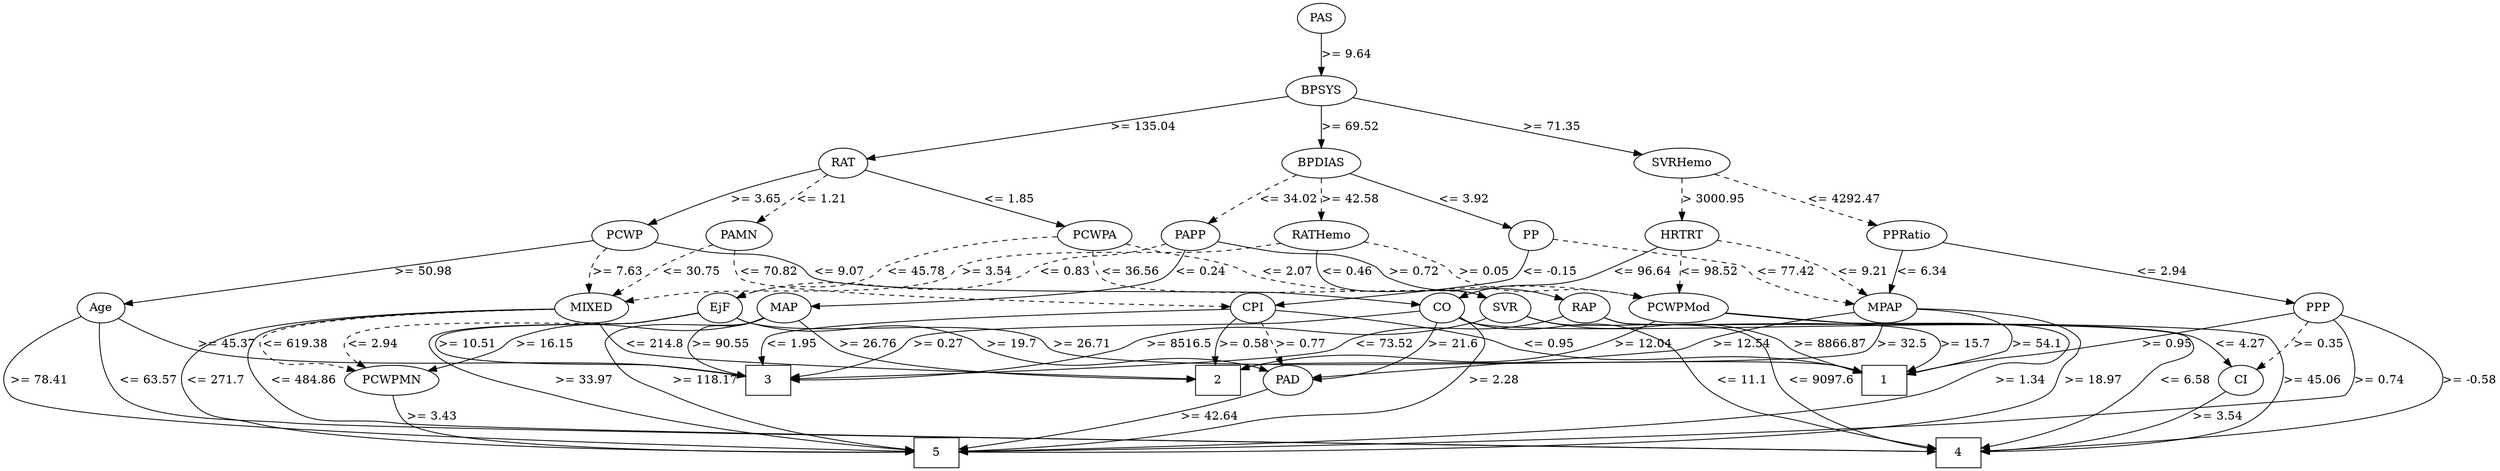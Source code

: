 strict digraph G {
	graph [bb="0,0,2532.6,558"];
	node [label="\N"];
	1	[height=0.5,
		pos="1876.6,105",
		shape=box,
		width=0.75];
	2	[height=0.5,
		pos="1214.6,105",
		shape=box,
		width=0.75];
	3	[height=0.5,
		pos="1142.6,105",
		shape=box,
		width=0.75];
	4	[height=0.5,
		pos="1975.6,18",
		shape=box,
		width=0.75];
	5	[height=0.5,
		pos="634.58,18",
		shape=box,
		width=0.75];
	RAP	[height=0.5,
		pos="1488.6,192",
		width=0.77778];
	RAP -> 1	[label=">= 15.7",
		lp="1814.1,148.5",
		op=">=",
		param=15.7,
		pos="e,1849.6,115.63 1511,180.88 1517.8,178.21 1525.4,175.63 1532.6,174 1635.2,150.8 1669,189.79 1768.6,156 1780.1,152.08 1780.8,146.68 \
1791.6,141 1807,132.89 1824.7,125.34 1840,119.34",
		style=solid];
	RAP -> 3	[label="<= 73.52",
		lp="1457.6,148.5",
		op="<=",
		param=73.52,
		pos="e,1169.7,120.05 1470.7,178 1453.2,166.1 1425.4,149.14 1398.6,141 1307.7,113.45 1275.4,146.11 1179.5,122.59",
		style=solid];
	RAP -> 4	[label="<= 6.58",
		lp="1818.1,105",
		op="<=",
		param=6.58,
		pos="e,1948.6,24.23 1511,180.92 1517.8,178.25 1525.4,175.66 1532.6,174 1578.4,163.41 1702.4,178.77 1743.6,156 1777.2,137.42 1764.8,110.03 \
1795.6,87 1839.1,54.359 1900.2,35.722 1938.8,26.485",
		style=solid];
	PAS	[height=0.5,
		pos="1560.6,540",
		width=0.75];
	BPSYS	[height=0.5,
		pos="1560.6,453",
		width=1.0471];
	PAS -> BPSYS	[label=">= 9.64",
		lp="1583.1,496.5",
		op=">=",
		param=9.64,
		pos="e,1560.6,471.18 1560.6,521.8 1560.6,510.16 1560.6,494.55 1560.6,481.24",
		style=solid];
	SVRHemo	[height=0.5,
		pos="1781.6,366",
		width=1.3902];
	BPSYS -> SVRHemo	[label=">= 71.35",
		lp="1709.6,409.5",
		op=">=",
		param=71.35,
		pos="e,1748.6,379.7 1589,441.06 1627.1,426.43 1694.8,400.36 1739,383.38",
		style=solid];
	BPDIAS	[height=0.5,
		pos="1560.6,366",
		width=1.1735];
	BPSYS -> BPDIAS	[label=">= 69.52",
		lp="1586.6,409.5",
		op=">=",
		param=69.52,
		pos="e,1560.6,384.18 1560.6,434.8 1560.6,423.16 1560.6,407.55 1560.6,394.24",
		style=solid];
	RAT	[height=0.5,
		pos="1295.6,366",
		width=0.76389];
	BPSYS -> RAT	[label=">= 135.04",
		lp="1472.6,409.5",
		op=">=",
		param=135.04,
		pos="e,1319.8,374.76 1530.2,442.25 1480.3,426.26 1381.6,394.6 1329.6,377.9",
		style=solid];
	PAD	[height=0.5,
		pos="712.58,105",
		width=0.79437];
	PAD -> 5	[label=">= 42.64",
		lp="703.58,61.5",
		op=">=",
		param=42.64,
		pos="e,650.28,36.11 698.63,88.804 687.17,76.314 670.7,58.367 657.34,43.8",
		style=solid];
	PAMN	[height=0.5,
		pos="1143.6,279",
		width=1.0139];
	MIXED	[height=0.5,
		pos="440.58,192",
		width=1.125];
	PAMN -> MIXED	[label="<= 30.75",
		lp="808.58,235.5",
		op="<=",
		param=30.75,
		pos="e,477.95,199.07 1107.9,275.12 1043,269.75 901.5,257.45 782.58,243 677.13,230.19 553.97,211.18 488.03,200.68",
		style=dashed];
	CPI	[height=0.5,
		pos="1144.6,192",
		width=0.75];
	PAMN -> CPI	[label="<= 70.82",
		lp="1169.6,235.5",
		op="<=",
		param=70.82,
		pos="e,1144.4,210.18 1143.8,260.8 1143.9,249.16 1144.1,233.55 1144.3,220.24",
		style=dashed];
	MIXED -> 2	[label="<= 214.8",
		lp="466.58,148.5",
		op="<=",
		param=214.8,
		pos="e,1187.5,120.22 435.14,173.91 432.85,163.03 432.33,149.45 440.58,141 467.96,112.94 1081.1,130.73 1177.6,121.65",
		style=solid];
	MIXED -> 4	[label="<= 484.86",
		lp="315.58,105",
		op="<=",
		param=484.86,
		pos="e,1948.6,19.267 400.88,187.65 359.56,183.25 298.89,173.88 284.58,156 275.19,144.27 255.67,124.65 286.58,87 326.87,37.923 362.6,62.095 \
425.58,54 579.73,34.186 1717.4,21.635 1938.4,19.37",
		style=solid];
	MIXED -> 5	[label="<= 271.7",
		lp="210.58,105",
		op="<=",
		param=271.7,
		pos="e,607.39,19.988 400.05,191.02 336.72,190.15 218.53,184.61 189.58,156 167.71,134.39 168.93,113.47 184.58,87 200.07,60.803 215.47,\
62.883 244.58,54 309.89,34.069 512.89,23.865 597.24,20.396",
		style=solid];
	PCWPMN	[height=0.5,
		pos="403.58,105",
		width=1.3902];
	MIXED -> PCWPMN	[label="<= 619.38",
		lp="321.58,148.5",
		op="<=",
		param=619.38,
		pos="e,360.42,114.15 401.46,187.18 362.28,182.45 305.93,172.88 292.58,156 288.44,150.77 288.64,146.38 292.58,141 299.91,131 325.72,122.55 \
350.6,116.45",
		style=dashed];
	CPI -> 1	[label="<= 0.95",
		lp="1300.1,148.5",
		op="<=",
		param=0.95,
		pos="e,1849.6,113.93 1168.9,183.96 1190.3,177.52 1221.9,167.3 1248.6,156 1261.9,150.34 1263.5,144.67 1277.6,141 1391.4,111.25 1690,138.96 \
1806.6,123 1817.5,121.51 1829.1,119.04 1839.8,116.43",
		style=solid];
	CPI -> 2	[label=">= 0.58",
		lp="1222.1,148.5",
		op=">=",
		param=0.58,
		pos="e,1208.6,123.36 1164.2,179.14 1173.1,173.05 1183.2,165.02 1190.6,156 1196.2,149.1 1200.9,140.67 1204.6,132.71",
		style=solid];
	CPI -> 3	[label="<= 1.95",
		lp="1166.1,148.5",
		op="<=",
		param=1.95,
		pos="e,1143,123.18 1144.2,173.8 1143.9,162.16 1143.5,146.55 1143.2,133.24",
		style=solid];
	CPI -> PAD	[label=">= 0.77",
		lp="732.08,148.5",
		op=">=",
		param=0.77,
		pos="e,705.91,122.95 1117.9,188.39 1082,184.9 1016,178.62 959.58,174 931.82,171.73 728.55,176.39 709.58,156 703.85,149.84 702.88,141.21 \
703.88,132.84",
		style=dashed];
	PCWP	[height=0.5,
		pos="719.58,279",
		width=0.97491];
	PCWP -> MIXED	[label=">= 7.63",
		lp="619.08,235.5",
		op=">=",
		param=7.63,
		pos="e,472.93,202.86 690.25,269.06 640.62,253.95 539.93,223.27 482.74,205.85",
		style=dashed];
	CO	[height=0.5,
		pos="1408.6,192",
		width=0.75];
	PCWP -> CO	[label="<= 9.07",
		lp="1028.1,235.5",
		op="<=",
		param=9.07,
		pos="e,1381.7,195.04 754.67,277.17 805.14,275.11 900.61,267.94 977.58,243 991.01,238.65 992.05,232.03 1005.6,228 1023,222.82 1275.1,203.18 \
1371.5,195.81",
		style=solid];
	Age	[height=0.5,
		pos="137.58,192",
		width=0.75];
	PCWP -> Age	[label=">= 50.98",
		lp="488.58,235.5",
		op=">=",
		param=50.98,
		pos="e,163.62,196.8 686.2,273.12 584.5,258.27 279.06,213.66 173.74,198.28",
		style=solid];
	CO -> 3	[label=">= 0.27",
		lp="1372.1,148.5",
		op=">=",
		param=0.27,
		pos="e,1169.7,119.93 1388.8,179.54 1377.3,172.8 1362.5,164.05 1349.6,156 1339.2,149.55 1338,145.18 1326.6,141 1267.2,119.38 1244.4,139.32 \
1179.6,122.66",
		style=solid];
	CO -> 4	[label="<= 11.1",
		lp="1589.1,105",
		op="<=",
		param=11.1,
		pos="e,1948.4,25.075 1417.3,174.62 1424.1,163.48 1434.6,149.3 1447.6,141 1591,49.318 1654.7,92.081 1820.6,54 1860.8,44.768 1906.9,34.375 \
1938.3,27.329",
		style=solid];
	CO -> 5	[label=">= 2.28",
		lp="1397.1,105",
		op=">=",
		param=2.28,
		pos="e,661.71,19.598 1407.6,173.82 1406.2,163.18 1402.7,149.9 1394.6,141 1348.4,90.64 1317.1,102.87 1250.6,87 1035.5,35.644 768.67,22.919 \
671.86,19.898",
		style=solid];
	CO -> PAD	[label=">= 21.6",
		lp="821.08,148.5",
		op=">=",
		param=21.6,
		pos="e,729.87,119.44 1381.9,188.77 1339.4,185.28 1253.5,178.43 1180.6,174 1095.8,168.84 880.09,180.04 798.58,156 776.78,149.57 754.66,\
136.53 738.31,125.38",
		style=solid];
	CI	[height=0.5,
		pos="2297.6,105",
		width=0.75];
	CO -> CI	[label="<= 4.27",
		lp="1646.1,148.5",
		op="<=",
		param=4.27,
		pos="e,2276.3,116.52 1430.6,181.15 1437.2,178.49 1444.6,175.84 1451.6,174 1507.6,159.25 1524.3,169.6 1580.6,156 1600.3,151.25 1603.7,\
144.66 1623.6,141 1762,115.52 2119,152.44 2256.6,123 2260,122.27 2263.5,121.26 2266.9,120.1",
		style=solid];
	Age -> 3	[label=">= 45.37",
		lp="258.58,148.5",
		op=">=",
		param=45.37,
		pos="e,1115.5,107.26 155.48,178.41 173.85,166.27 203.76,148.65 232.58,141 288.24,126.22 693.03,125.25 750.58,123 881.04,117.9 1035.9,\
110.91 1105.5,107.72",
		style=solid];
	Age -> 4	[label="<= 63.57",
		lp="142.58,105",
		op="<=",
		param=63.57,
		pos="e,1948.4,19.313 127.28,175.29 114.11,153.05 95.41,112.28 116.58,87 170.2,22.967 218.47,62.231 301.58,54 469.23,37.397 1706,22.163 \
1938.1,19.433",
		style=solid];
	Age -> 5	[label=">= 78.41",
		lp="34.579,105",
		op=">=",
		param=78.41,
		pos="e,607.23,19.795 113.31,183.54 66.726,168.02 -27.569,130.09 8.579,87 46.594,41.689 467.71,24.391 597.03,20.125",
		style=solid];
	PCWPMod	[height=0.5,
		pos="1804.6,192",
		width=1.4444];
	PCWPMod -> 2	[label=">= 12.04",
		lp="1865.6,148.5",
		op=">=",
		param=12.04,
		pos="e,1241.6,109.17 1825.5,175 1836.7,164.59 1846.3,151.11 1836.6,141 1819.2,122.96 1411.5,124.73 1386.6,123 1340.1,119.77 1286.6,114.2 \
1251.8,110.32",
		style=solid];
	PCWPMod -> 4	[label=">= 45.06",
		lp="2445.6,105",
		op=">=",
		param=45.06,
		pos="e,2002.8,20.553 1846.7,181.2 1860.3,178.41 1875.5,175.67 1889.6,174 1990.7,161.97 2249.3,182.6 2347.6,156 2377.7,147.85 2393.5,149.76 \
2409.6,123 2462.6,34.636 2298.5,55.535 2290.6,54 2191.2,34.826 2072,25.135 2012.8,21.2",
		style=solid];
	PCWPMod -> 5	[label=">= 1.34",
		lp="2050.1,105",
		op=">=",
		param=1.34,
		pos="e,661.79,18.909 1847.3,181.7 1860.7,178.97 1875.7,176.14 1889.6,174 1925.8,168.4 2029.1,183.3 2053.6,156 2058,151.04 2057.4,146.49 \
2053.6,141 1972.9,23.676 888.41,18.713 672,18.896",
		style=solid];
	PCWPA	[height=0.5,
		pos="1400.6,279",
		width=1.1555];
	PCWPA -> PCWPMod	[label="<= 2.07",
		lp="1537.1,235.5",
		op="<=",
		param=2.07,
		pos="e,1754.7,197.24 1428.6,265.58 1461.6,250.97 1512.3,228.61 1514.6,228 1556.5,216.53 1672.5,204.72 1744.4,198.17",
		style=dashed];
	SVR	[height=0.5,
		pos="1569.6,192",
		width=0.77778];
	PCWPA -> SVR	[label="<= 36.56",
		lp="1453.6,235.5",
		op="<=",
		param=36.56,
		pos="e,1546.6,202.82 1405.5,261.03 1409.6,249.91 1416.6,236.01 1427.6,228 1463.4,201.96 1483,222.03 1525.6,210 1529.4,208.93 1533.3,207.66 \
1537.2,206.31",
		style=dashed];
	EjF	[height=0.5,
		pos="843.58,192",
		width=0.75];
	PCWPA -> EjF	[label="<= 45.78",
		lp="951.58,235.5",
		op="<=",
		param=45.78,
		pos="e,859.96,206.43 1363.1,270.74 1343.6,267.24 1319.4,263.32 1297.6,261 1215.3,252.25 1004.7,267.3 925.58,243 904.79,236.62 883.91,\
223.76 868.41,212.69",
		style=dashed];
	SVR -> 1	[label=">= 8866.87",
		lp="2017.1,148.5",
		op=">=",
		param=8866.87,
		pos="e,1903.6,109.47 1597,188.14 1631.3,184.61 1691.7,178.51 1743.6,174 1769.8,171.72 1961.7,175.29 1979.6,156 2002.1,131.74 1951.8,117.9 \
1913.9,111.18",
		style=solid];
	SVR -> 3	[label=">= 8516.5",
		lp="1547.6,148.5",
		op=">=",
		param=8516.5,
		pos="e,1169.7,120.12 1552.9,177.39 1537.1,165.41 1512.2,148.71 1487.6,141 1359.4,100.93 1314,154.37 1179.5,122.56",
		style=solid];
	SVR -> 4	[label="<= 9097.6",
		lp="2232.6,105",
		op="<=",
		param=9097.6,
		pos="e,2002.7,25.447 1597,187.81 1631.2,183.94 1691.6,177.5 1743.6,174 1770.5,172.19 2209.9,175.42 2228.6,156 2233.2,151.2 2231.6,146.93 \
2228.6,141 2222.3,128.81 2214.3,131.53 2203.6,123 2184.6,107.9 2183.4,99.356 2162.6,87 2114.1,58.319 2051.6,38.6 2012.5,28.054",
		style=solid];
	EjF -> 1	[label=">= 26.71",
		lp="1112.6,148.5",
		op=">=",
		param=26.71,
		pos="e,1849.6,113.98 864.06,179.89 869.02,177.61 874.39,175.46 879.58,174 951.87,153.68 974.58,173.63 1047.6,156 1065.6,151.64 1068.4,\
144.62 1086.6,141 1243.6,109.82 1647.9,144 1806.6,123 1817.5,121.56 1829.1,119.1 1839.8,116.5",
		style=solid];
	EjF -> 3	[label=">= 10.51",
		lp="883.58,148.5",
		op=">=",
		param=10.51,
		pos="e,1115.5,105.64 843.8,173.61 844.91,162.6 848.28,148.99 857.58,141 893.91,109.77 1036.4,105.71 1105.1,105.62",
		style=solid];
	EjF -> 5	[label=">= 33.97",
		lp="559.58,105",
		op=">=",
		param=33.97,
		pos="e,607.53,30.189 816.72,190.1 742.92,187.34 541.18,177.84 521.58,156 509.87,142.94 507.83,124.77 533.58,87 549.52,63.619 576.41,46.096 \
598.44,34.698",
		style=solid];
	EjF -> PAD	[label=">= 19.7",
		lp="664.08,148.5",
		op=">=",
		param=19.7,
		pos="e,689.46,115.93 816.53,190.45 766.74,188.79 663.64,182.21 641.58,156 637.29,150.9 638.06,146.66 641.58,141 643.95,137.18 662.43,\
128.13 679.94,120.19",
		style=solid];
	EjF -> PCWPMN	[label="<= 2.94",
		lp="396.08,148.5",
		op="<=",
		param=2.94,
		pos="e,383.81,122.01 816.59,190 718.91,186.23 388.75,172.34 373.58,156 366.33,148.2 370.11,138.36 377.07,129.49",
		style=dashed];
	PCWPMN -> 5	[label=">= 3.43",
		lp="471.08,61.5",
		op=">=",
		param=3.43,
		pos="e,607.5,18.787 414.49,86.956 422.55,75.808 434.53,61.896 448.58,54 495.28,27.753 557.95,20.742 597.3,19.111",
		style=solid];
	CI -> 4	[label=">= 3.54",
		lp="2264.1,61.5",
		op=">=",
		param=3.54,
		pos="e,2002.9,19.917 2279.8,91.402 2262.4,79.789 2234.9,63.029 2208.6,54 2142,31.171 2059.7,23.219 2012.9,20.458",
		style=solid];
	HRTRT	[height=0.5,
		pos="1781.6,279",
		width=1.1013];
	SVRHemo -> HRTRT	[label="> 3000.95",
		lp="1810.1,322.5",
		op=">",
		param=3000.95,
		pos="e,1781.6,297.18 1781.6,347.8 1781.6,336.16 1781.6,320.55 1781.6,307.24",
		style=dashed];
	PPRatio	[height=0.5,
		pos="1999.6,279",
		width=1.1013];
	SVRHemo -> PPRatio	[label="<= 4292.47",
		lp="1936.1,322.5",
		op="<=",
		param=4292.47,
		pos="e,1970.6,291.32 1814.2,352.27 1853.5,336.97 1919.3,311.31 1961,295.04",
		style=dashed];
	HRTRT -> CO	[label="<= 96.64",
		lp="1746.6,235.5",
		op="<=",
		param=96.64,
		pos="e,1430.1,202.95 1759.9,263.61 1740.9,251.8 1712.1,235.81 1684.6,228 1584.7,199.64 1552.8,233.35 1451.6,210 1447.6,209.09 1443.6,\
207.88 1439.6,206.53",
		style=solid];
	HRTRT -> PCWPMod	[label="<= 98.52",
		lp="1808.6,235.5",
		op="<=",
		param=98.52,
		pos="e,1791.6,209.54 1779.7,260.99 1779.1,251.15 1779.4,238.65 1782.6,228 1783.5,224.77 1784.9,221.54 1786.5,218.43",
		style=dashed];
	MPAP	[height=0.5,
		pos="1933.6,192",
		width=0.97491];
	HRTRT -> MPAP	[label="<= 9.21",
		lp="1943.1,235.5",
		op="<=",
		param=9.21,
		pos="e,1929.3,210.13 1820.8,275.75 1848.3,272.31 1884.6,263.8 1909.6,243 1916.9,236.91 1922.1,228.07 1925.8,219.51",
		style=dashed];
	PPRatio -> MPAP	[label="<= 6.34",
		lp="2008.1,235.5",
		op="<=",
		param=6.34,
		pos="e,1954.7,206.53 1994.3,260.68 1990.7,250.51 1985.1,237.76 1977.6,228 1973.3,222.49 1968,217.34 1962.6,212.78",
		style=solid];
	PPP	[height=0.5,
		pos="2300.6,192",
		width=0.75];
	PPRatio -> PPP	[label="<= 2.94",
		lp="2190.1,235.5",
		op="<=",
		param=2.94,
		pos="e,2276,199.93 2032.4,268.74 2089.7,252.55 2207.7,219.23 2266.2,202.72",
		style=solid];
	RATHemo	[height=0.5,
		pos="1560.6,279",
		width=1.375];
	BPDIAS -> RATHemo	[label=">= 42.58",
		lp="1586.6,322.5",
		op=">=",
		param=42.58,
		pos="e,1560.6,297.18 1560.6,347.8 1560.6,336.16 1560.6,320.55 1560.6,307.24",
		style=dashed];
	PP	[height=0.5,
		pos="1655.6,279",
		width=0.75];
	BPDIAS -> PP	[label="<= 3.92",
		lp="1652.1,322.5",
		op="<=",
		param=3.92,
		pos="e,1645.2,296.05 1586.1,351.58 1596.2,345.67 1607.5,338.21 1616.6,330 1624.9,322.48 1632.8,313.02 1639.3,304.35",
		style=solid];
	PAPP	[height=0.5,
		pos="1256.6,279",
		width=0.88889];
	BPDIAS -> PAPP	[label="<= 34.02",
		lp="1476.6,322.5",
		op="<=",
		param=34.02,
		pos="e,1285.8,286.37 1528.7,354.18 1496.9,343.56 1446.7,327.24 1402.6,315 1366.6,305.02 1325.2,295.26 1295.7,288.59",
		style=dashed];
	RAT -> PAMN	[label="<= 1.21",
		lp="1251.1,322.5",
		op="<=",
		param=1.21,
		pos="e,1166.8,293.01 1275.4,353.71 1249.9,339.47 1205.8,314.81 1175.7,297.96",
		style=dashed];
	RAT -> PCWP	[label=">= 3.65",
		lp="1064.1,322.5",
		op=">=",
		param=3.65,
		pos="e,752.89,284.92 1269,361.07 1177.6,347.58 876,303.08 762.92,286.4",
		style=solid];
	RAT -> PCWPA	[label="<= 1.85",
		lp="1376.1,322.5",
		op="<=",
		param=1.85,
		pos="e,1381.6,295.35 1312.4,351.34 1329,337.96 1354.5,317.34 1373.8,301.71",
		style=solid];
	RATHemo -> MIXED	[label=">= 3.54",
		lp="1117.1,235.5",
		op=">=",
		param=3.54,
		pos="e,480.84,194.68 1517.2,270.17 1497.3,266.85 1473.3,263.24 1451.6,261 1293.5,244.74 1250.6,272.92 1094.6,243 1074.3,239.11 1070.9,\
231.96 1050.6,228 996.42,217.42 627.3,200.92 491.01,195.11",
		style=dashed];
	RATHemo -> PCWPMod	[label=">= 0.05",
		lp="1662.1,235.5",
		op=">=",
		param=0.05,
		pos="e,1755.9,198.69 1583.9,262.96 1606.1,248.69 1636.6,229.23 1639.6,228 1673.5,214.2 1713.6,205.53 1745.8,200.28",
		style=dashed];
	RATHemo -> SVR	[label="<= 0.46",
		lp="1588.1,235.5",
		op="<=",
		param=0.46,
		pos="e,1567.8,210.18 1562.4,260.8 1563.6,249.16 1565.3,233.55 1566.7,220.24",
		style=solid];
	PP -> CPI	[label="<= -0.15",
		lp="1308.1,235.5",
		op="<=",
		param=-0.15,
		pos="e,1170.5,197.55 1635.5,266.86 1630.5,264.52 1624.9,262.35 1619.6,261 1547.1,242.69 1353.5,269.4 1283.6,243 1273.5,239.2 1274.1,232.93 \
1264.6,228 1237.9,214.25 1205.1,205.14 1180.5,199.68",
		style=solid];
	PP -> MPAP	[label="<= 77.42",
		lp="1879.6,235.5",
		op="<=",
		param=77.42,
		pos="e,1905.7,203.16 1680.8,272.14 1695.8,268.73 1715.3,264.44 1732.6,261 1777.7,252.04 1792.6,261.83 1834.6,243 1844.4,238.6 1844.4,\
233.53 1853.6,228 1866.9,220.03 1882.3,212.85 1896,207.09",
		style=dashed];
	PAPP -> RAP	[label=">= 0.72",
		lp="1387.1,235.5",
		op=">=",
		param=0.72,
		pos="e,1465.5,202.65 1281.7,267.63 1297.6,260.91 1318.4,251.81 1336.6,243 1349.3,236.83 1351.3,232.93 1364.6,228 1398.7,215.28 1409.7,\
220.6 1444.6,210 1448.3,208.85 1452.3,207.54 1456.1,206.16",
		style=solid];
	PAPP -> EjF	[label="<= 0.83",
		lp="869.08,235.5",
		op="<=",
		param=0.83,
		pos="e,839.41,210.17 1229.1,269.74 1217.1,266.46 1202.7,263 1189.6,261 1151.8,255.28 873.67,269.88 846.58,243 840.68,237.14 838.77,228.68 \
838.69,220.39",
		style=dashed];
	MAP	[height=0.5,
		pos="919.58,192",
		width=0.84854];
	PAPP -> MAP	[label="<= 0.24",
		lp="1238.1,235.5",
		op="<=",
		param=0.24,
		pos="e,949.6,195.83 1241,263.26 1226.7,250.09 1206.3,232.24 1196.6,228 1175.3,218.75 1031.1,203.78 959.6,196.8",
		style=solid];
	MPAP -> 1	[label=">= 54.1",
		lp="2099.1,148.5",
		op=">=",
		param=54.1,
		pos="e,1903.7,110.67 1968.7,189.75 2018.4,186.71 2100.1,176.36 2070.6,141 2069.3,139.49 1969.6,122.06 1913.6,112.38",
		style=solid];
	MPAP -> 2	[label=">= 32.5",
		lp="1934.1,148.5",
		op=">=",
		param=32.5,
		pos="e,1241.6,109.21 1925.9,174.32 1919.5,162.73 1909.3,148.12 1895.6,141 1845.3,114.96 1443,126.78 1386.6,123 1340,119.88 1286.6,114.28 \
1251.8,110.37",
		style=solid];
	MPAP -> 5	[label=">= 18.97",
		lp="2132.6,105",
		op=">=",
		param=18.97,
		pos="e,661.83,18.892 1968.7,190.69 2054.9,189.3 2267.9,181.75 2232.6,141 2195.5,98.265 2156,150.56 2106.6,123 2088.4,112.85 2095,96.797 \
2076.6,87 1949.3,19.179 885.71,18.341 671.92,18.865",
		style=solid];
	MPAP -> PAD	[label=">= 12.54",
		lp="1738.6,148.5",
		op=">=",
		param=12.54,
		pos="e,741.25,107.35 1903.3,182.55 1891.6,179.51 1878,176.28 1865.6,174 1798.2,161.67 1779.4,171.13 1712.6,156 1692.4,151.43 1688.9,144.7 \
1668.6,141 1545.7,118.59 1231.4,127.69 1106.6,123 976.42,118.11 822.14,111.1 751.46,107.82",
		style=solid];
	MAP -> 2	[label=">= 26.76",
		lp="1021.6,148.5",
		op=">=",
		param=26.76,
		pos="e,1187.4,120 939.41,177.91 961.8,163.14 995.18,141.14 995.58,141 1069.6,114.81 1097.6,142.43 1177.4,122.65",
		style=solid];
	MAP -> 3	[label=">= 90.55",
		lp="946.58,148.5",
		op=">=",
		param=90.55,
		pos="e,1115.4,106.12 914.92,174.21 913.02,163.45 912.82,149.9 920.58,141 944.18,113.94 1048.6,107.7 1105.4,106.33",
		style=solid];
	MAP -> 5	[label=">= 118.17",
		lp="641.58,105",
		op=">=",
		param=118.17,
		pos="e,627.19,36.252 896.75,179.78 891.25,177.5 885.3,175.39 879.58,174 826.52,161.15 680.47,185.57 634.58,156 599.97,133.7 612.16,78.923 \
623.69,45.783",
		style=solid];
	MAP -> PCWPMN	[label=">= 16.15",
		lp="567.58,148.5",
		op=">=",
		param=16.15,
		pos="e,436.9,118.66 896.77,179.7 891.27,177.42 885.31,175.33 879.58,174 733.02,140.06 689,185.95 541.58,156 531.89,154.03 483.27,136.09 \
446.45,122.25",
		style=solid];
	PPP -> 1	[label=">= 0.95",
		lp="2206.1,148.5",
		op=">=",
		param=0.95,
		pos="e,1904,111.15 2277.1,182.99 2243.8,171.93 2180.7,152.09 2125.6,141 2059.3,127.67 2041.5,132.78 1974.6,123 1954.5,120.06 1932.2,116.24 \
1913.9,112.96",
		style=solid];
	PPP -> 4	[label=">= -0.58",
		lp="2508.1,105",
		op=">=",
		param=-0.58,
		pos="e,2003,19.659 2326.8,186.61 2385.3,175.69 2518.3,143.98 2475.6,87 2444.2,45.139 2414,63.735 2362.6,54 2235.9,30.001 2082.6,22.327 \
2013.1,19.979",
		style=solid];
	PPP -> 5	[label=">= 0.74",
		lp="2372.1,105",
		op=">=",
		param=0.74,
		pos="e,661.93,19.055 2321.7,180.7 2331.1,174.87 2341.3,166.61 2346.6,156 2356.3,136.47 2350.5,101.66 2333.6,87 2318.3,73.829 1992.7,55.181 \
1972.6,54 1457.8,23.772 830.15,19.65 672.07,19.089",
		style=solid];
	PPP -> CI	[label=">= 0.35",
		lp="2321.1,148.5",
		op=">=",
		param=0.35,
		pos="e,2298.2,123.18 2300,173.8 2299.6,162.16 2299,146.55 2298.5,133.24",
		style=dashed];
}
